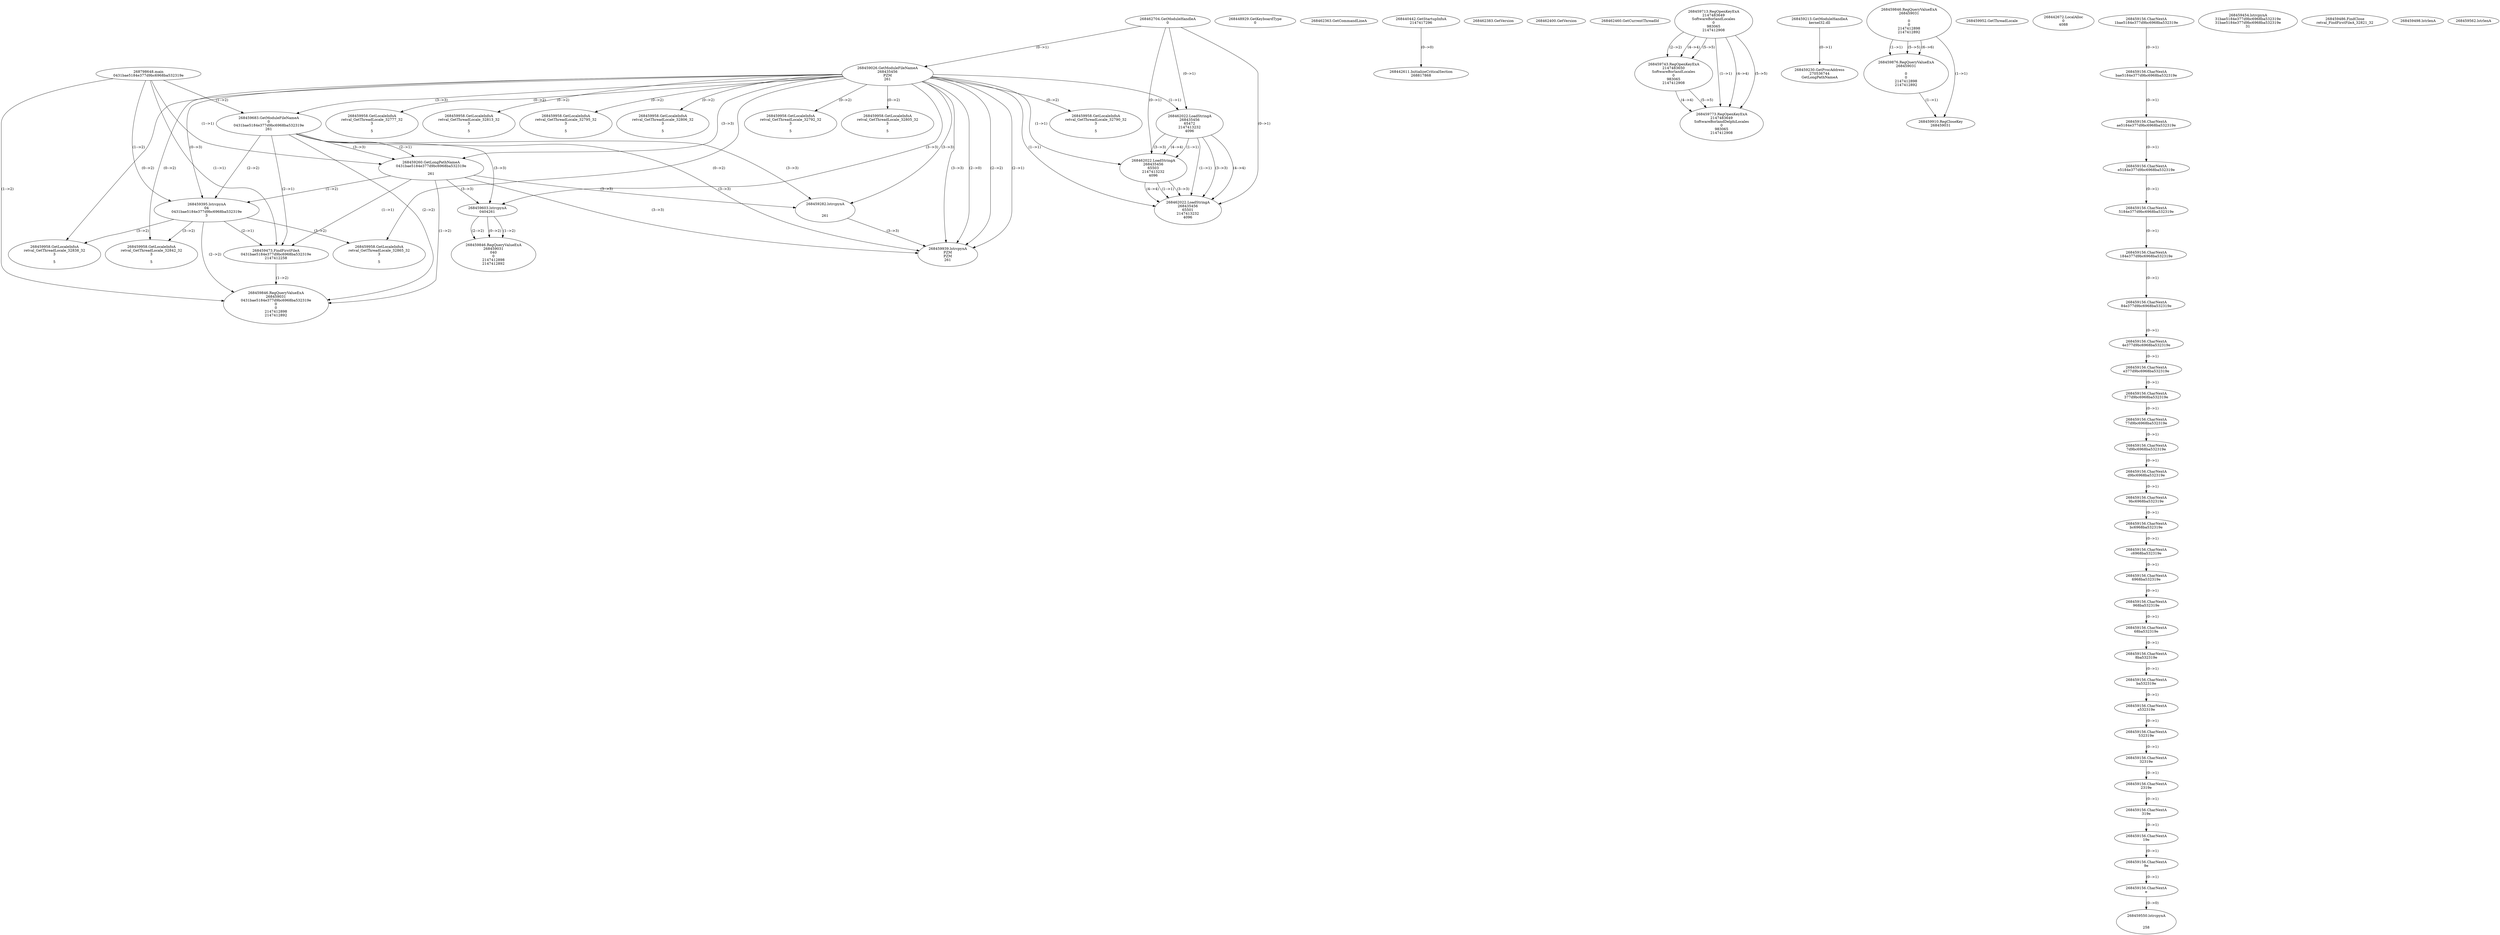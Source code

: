 // Global SCDG with merge call
digraph {
	0 [label="268798648.main
0431bae5184e377d9bc6968ba532319e"]
	1 [label="268462704.GetModuleHandleA
0"]
	2 [label="268448929.GetKeyboardType
0"]
	3 [label="268462363.GetCommandLineA
"]
	4 [label="268440442.GetStartupInfoA
2147417296"]
	5 [label="268462383.GetVersion
"]
	6 [label="268462400.GetVersion
"]
	7 [label="268462460.GetCurrentThreadId
"]
	8 [label="268459026.GetModuleFileNameA
268435456
PZM
261"]
	1 -> 8 [label="(0-->1)"]
	9 [label="268459683.GetModuleFileNameA
0
0431bae5184e377d9bc6968ba532319e
261"]
	0 -> 9 [label="(1-->2)"]
	8 -> 9 [label="(3-->3)"]
	10 [label="268459713.RegOpenKeyExA
2147483649
Software\Borland\Locales
0
983065
2147412908"]
	11 [label="268459213.GetModuleHandleA
kernel32.dll"]
	12 [label="268459230.GetProcAddress
270536744
GetLongPathNameA"]
	11 -> 12 [label="(0-->1)"]
	13 [label="268459260.GetLongPathNameA
0431bae5184e377d9bc6968ba532319e

261"]
	0 -> 13 [label="(1-->1)"]
	9 -> 13 [label="(2-->1)"]
	8 -> 13 [label="(3-->3)"]
	9 -> 13 [label="(3-->3)"]
	14 [label="268459282.lstrcpynA


261"]
	8 -> 14 [label="(3-->3)"]
	9 -> 14 [label="(3-->3)"]
	13 -> 14 [label="(3-->3)"]
	15 [label="268459846.RegQueryValueExA
268459031

0
0
2147412898
2147412892"]
	16 [label="268459876.RegQueryValueExA
268459031

0
0
2147412898
2147412892"]
	15 -> 16 [label="(1-->1)"]
	15 -> 16 [label="(5-->5)"]
	15 -> 16 [label="(6-->6)"]
	17 [label="268459910.RegCloseKey
268459031"]
	15 -> 17 [label="(1-->1)"]
	16 -> 17 [label="(1-->1)"]
	18 [label="268459939.lstrcpynA
PZM
PZM
261"]
	8 -> 18 [label="(2-->1)"]
	8 -> 18 [label="(2-->2)"]
	8 -> 18 [label="(3-->3)"]
	9 -> 18 [label="(3-->3)"]
	13 -> 18 [label="(3-->3)"]
	14 -> 18 [label="(3-->3)"]
	8 -> 18 [label="(2-->0)"]
	19 [label="268459952.GetThreadLocale
"]
	20 [label="268459958.GetLocaleInfoA
retval_GetThreadLocale_32806_32
3

5"]
	8 -> 20 [label="(0-->2)"]
	21 [label="268462022.LoadStringA
268435456
65472
2147413232
4096"]
	1 -> 21 [label="(0-->1)"]
	8 -> 21 [label="(1-->1)"]
	22 [label="268462022.LoadStringA
268435456
65503
2147413232
4096"]
	1 -> 22 [label="(0-->1)"]
	8 -> 22 [label="(1-->1)"]
	21 -> 22 [label="(1-->1)"]
	21 -> 22 [label="(3-->3)"]
	21 -> 22 [label="(4-->4)"]
	23 [label="268462022.LoadStringA
268435456
65501
2147413232
4096"]
	1 -> 23 [label="(0-->1)"]
	8 -> 23 [label="(1-->1)"]
	21 -> 23 [label="(1-->1)"]
	22 -> 23 [label="(1-->1)"]
	21 -> 23 [label="(3-->3)"]
	22 -> 23 [label="(3-->3)"]
	21 -> 23 [label="(4-->4)"]
	22 -> 23 [label="(4-->4)"]
	24 [label="268459743.RegOpenKeyExA
2147483650
Software\Borland\Locales
0
983065
2147412908"]
	10 -> 24 [label="(2-->2)"]
	10 -> 24 [label="(4-->4)"]
	10 -> 24 [label="(5-->5)"]
	25 [label="268459773.RegOpenKeyExA
2147483649
Software\Borland\Delphi\Locales
0
983065
2147412908"]
	10 -> 25 [label="(1-->1)"]
	10 -> 25 [label="(4-->4)"]
	24 -> 25 [label="(4-->4)"]
	10 -> 25 [label="(5-->5)"]
	24 -> 25 [label="(5-->5)"]
	26 [label="268459958.GetLocaleInfoA
retval_GetThreadLocale_32792_32
3

5"]
	8 -> 26 [label="(0-->2)"]
	27 [label="268442611.InitializeCriticalSection
268817868"]
	4 -> 27 [label="(0-->0)"]
	28 [label="268442672.LocalAlloc
0
4088"]
	29 [label="268459958.GetLocaleInfoA
retval_GetThreadLocale_32805_32
3

5"]
	8 -> 29 [label="(0-->2)"]
	30 [label="268459395.lstrcpynA
04
0431bae5184e377d9bc6968ba532319e
3"]
	0 -> 30 [label="(1-->2)"]
	9 -> 30 [label="(2-->2)"]
	13 -> 30 [label="(1-->2)"]
	8 -> 30 [label="(0-->3)"]
	31 [label="268459156.CharNextA
1bae5184e377d9bc6968ba532319e"]
	32 [label="268459156.CharNextA
bae5184e377d9bc6968ba532319e"]
	31 -> 32 [label="(0-->1)"]
	33 [label="268459156.CharNextA
ae5184e377d9bc6968ba532319e"]
	32 -> 33 [label="(0-->1)"]
	34 [label="268459156.CharNextA
e5184e377d9bc6968ba532319e"]
	33 -> 34 [label="(0-->1)"]
	35 [label="268459156.CharNextA
5184e377d9bc6968ba532319e"]
	34 -> 35 [label="(0-->1)"]
	36 [label="268459156.CharNextA
184e377d9bc6968ba532319e"]
	35 -> 36 [label="(0-->1)"]
	37 [label="268459156.CharNextA
84e377d9bc6968ba532319e"]
	36 -> 37 [label="(0-->1)"]
	38 [label="268459156.CharNextA
4e377d9bc6968ba532319e"]
	37 -> 38 [label="(0-->1)"]
	39 [label="268459156.CharNextA
e377d9bc6968ba532319e"]
	38 -> 39 [label="(0-->1)"]
	40 [label="268459156.CharNextA
377d9bc6968ba532319e"]
	39 -> 40 [label="(0-->1)"]
	41 [label="268459156.CharNextA
77d9bc6968ba532319e"]
	40 -> 41 [label="(0-->1)"]
	42 [label="268459156.CharNextA
7d9bc6968ba532319e"]
	41 -> 42 [label="(0-->1)"]
	43 [label="268459156.CharNextA
d9bc6968ba532319e"]
	42 -> 43 [label="(0-->1)"]
	44 [label="268459156.CharNextA
9bc6968ba532319e"]
	43 -> 44 [label="(0-->1)"]
	45 [label="268459156.CharNextA
bc6968ba532319e"]
	44 -> 45 [label="(0-->1)"]
	46 [label="268459156.CharNextA
c6968ba532319e"]
	45 -> 46 [label="(0-->1)"]
	47 [label="268459156.CharNextA
6968ba532319e"]
	46 -> 47 [label="(0-->1)"]
	48 [label="268459156.CharNextA
968ba532319e"]
	47 -> 48 [label="(0-->1)"]
	49 [label="268459156.CharNextA
68ba532319e"]
	48 -> 49 [label="(0-->1)"]
	50 [label="268459156.CharNextA
8ba532319e"]
	49 -> 50 [label="(0-->1)"]
	51 [label="268459156.CharNextA
ba532319e"]
	50 -> 51 [label="(0-->1)"]
	52 [label="268459156.CharNextA
a532319e"]
	51 -> 52 [label="(0-->1)"]
	53 [label="268459156.CharNextA
532319e"]
	52 -> 53 [label="(0-->1)"]
	54 [label="268459156.CharNextA
32319e"]
	53 -> 54 [label="(0-->1)"]
	55 [label="268459156.CharNextA
2319e"]
	54 -> 55 [label="(0-->1)"]
	56 [label="268459156.CharNextA
319e"]
	55 -> 56 [label="(0-->1)"]
	57 [label="268459156.CharNextA
19e"]
	56 -> 57 [label="(0-->1)"]
	58 [label="268459156.CharNextA
9e"]
	57 -> 58 [label="(0-->1)"]
	59 [label="268459156.CharNextA
e"]
	58 -> 59 [label="(0-->1)"]
	60 [label="268459454.lstrcpynA
31bae5184e377d9bc6968ba532319e
31bae5184e377d9bc6968ba532319e
31"]
	61 [label="268459473.FindFirstFileA
0431bae5184e377d9bc6968ba532319e
2147412258"]
	0 -> 61 [label="(1-->1)"]
	9 -> 61 [label="(2-->1)"]
	13 -> 61 [label="(1-->1)"]
	30 -> 61 [label="(2-->1)"]
	62 [label="268459846.RegQueryValueExA
268459031
0431bae5184e377d9bc6968ba532319e
0
0
2147412898
2147412892"]
	0 -> 62 [label="(1-->2)"]
	9 -> 62 [label="(2-->2)"]
	13 -> 62 [label="(1-->2)"]
	30 -> 62 [label="(2-->2)"]
	61 -> 62 [label="(1-->2)"]
	63 [label="268459958.GetLocaleInfoA
retval_GetThreadLocale_32838_32
3

5"]
	8 -> 63 [label="(0-->2)"]
	30 -> 63 [label="(3-->2)"]
	64 [label="268459486.FindClose
retval_FindFirstFileA_32821_32"]
	65 [label="268459498.lstrlenA
"]
	66 [label="268459550.lstrcpynA


258"]
	59 -> 66 [label="(0-->0)"]
	67 [label="268459562.lstrlenA
"]
	68 [label="268459603.lstrcpynA
04\
04\
261"]
	8 -> 68 [label="(3-->3)"]
	9 -> 68 [label="(3-->3)"]
	13 -> 68 [label="(3-->3)"]
	69 [label="268459846.RegQueryValueExA
268459031
04\
0
0
2147412898
2147412892"]
	68 -> 69 [label="(1-->2)"]
	68 -> 69 [label="(2-->2)"]
	68 -> 69 [label="(0-->2)"]
	70 [label="268459958.GetLocaleInfoA
retval_GetThreadLocale_32865_32
3

5"]
	8 -> 70 [label="(0-->2)"]
	30 -> 70 [label="(3-->2)"]
	71 [label="268459958.GetLocaleInfoA
retval_GetThreadLocale_32790_32
3

5"]
	8 -> 71 [label="(0-->2)"]
	72 [label="268459958.GetLocaleInfoA
retval_GetThreadLocale_32777_32
3

5"]
	8 -> 72 [label="(0-->2)"]
	73 [label="268459958.GetLocaleInfoA
retval_GetThreadLocale_32813_32
3

5"]
	8 -> 73 [label="(0-->2)"]
	74 [label="268459958.GetLocaleInfoA
retval_GetThreadLocale_32842_32
3

5"]
	8 -> 74 [label="(0-->2)"]
	30 -> 74 [label="(3-->2)"]
	75 [label="268459958.GetLocaleInfoA
retval_GetThreadLocale_32795_32
3

5"]
	8 -> 75 [label="(0-->2)"]
}
